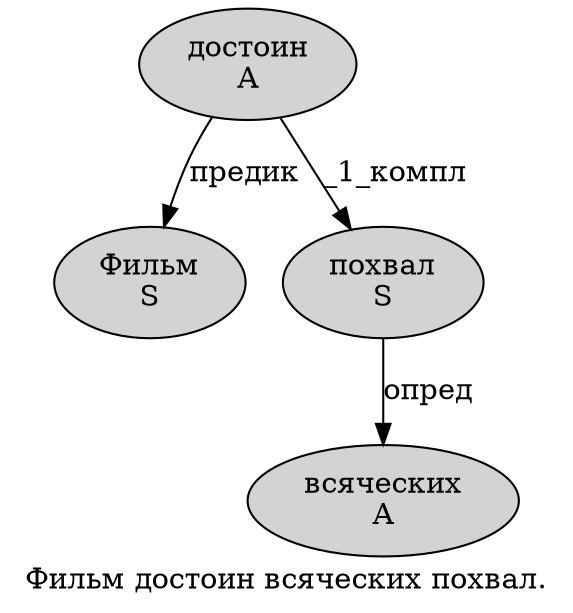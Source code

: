 digraph SENTENCE_17 {
	graph [label="Фильм достоин всяческих похвал."]
	node [style=filled]
		0 [label="Фильм
S" color="" fillcolor=lightgray penwidth=1 shape=ellipse]
		1 [label="достоин
A" color="" fillcolor=lightgray penwidth=1 shape=ellipse]
		2 [label="всяческих
A" color="" fillcolor=lightgray penwidth=1 shape=ellipse]
		3 [label="похвал
S" color="" fillcolor=lightgray penwidth=1 shape=ellipse]
			3 -> 2 [label="опред"]
			1 -> 0 [label="предик"]
			1 -> 3 [label="_1_компл"]
}